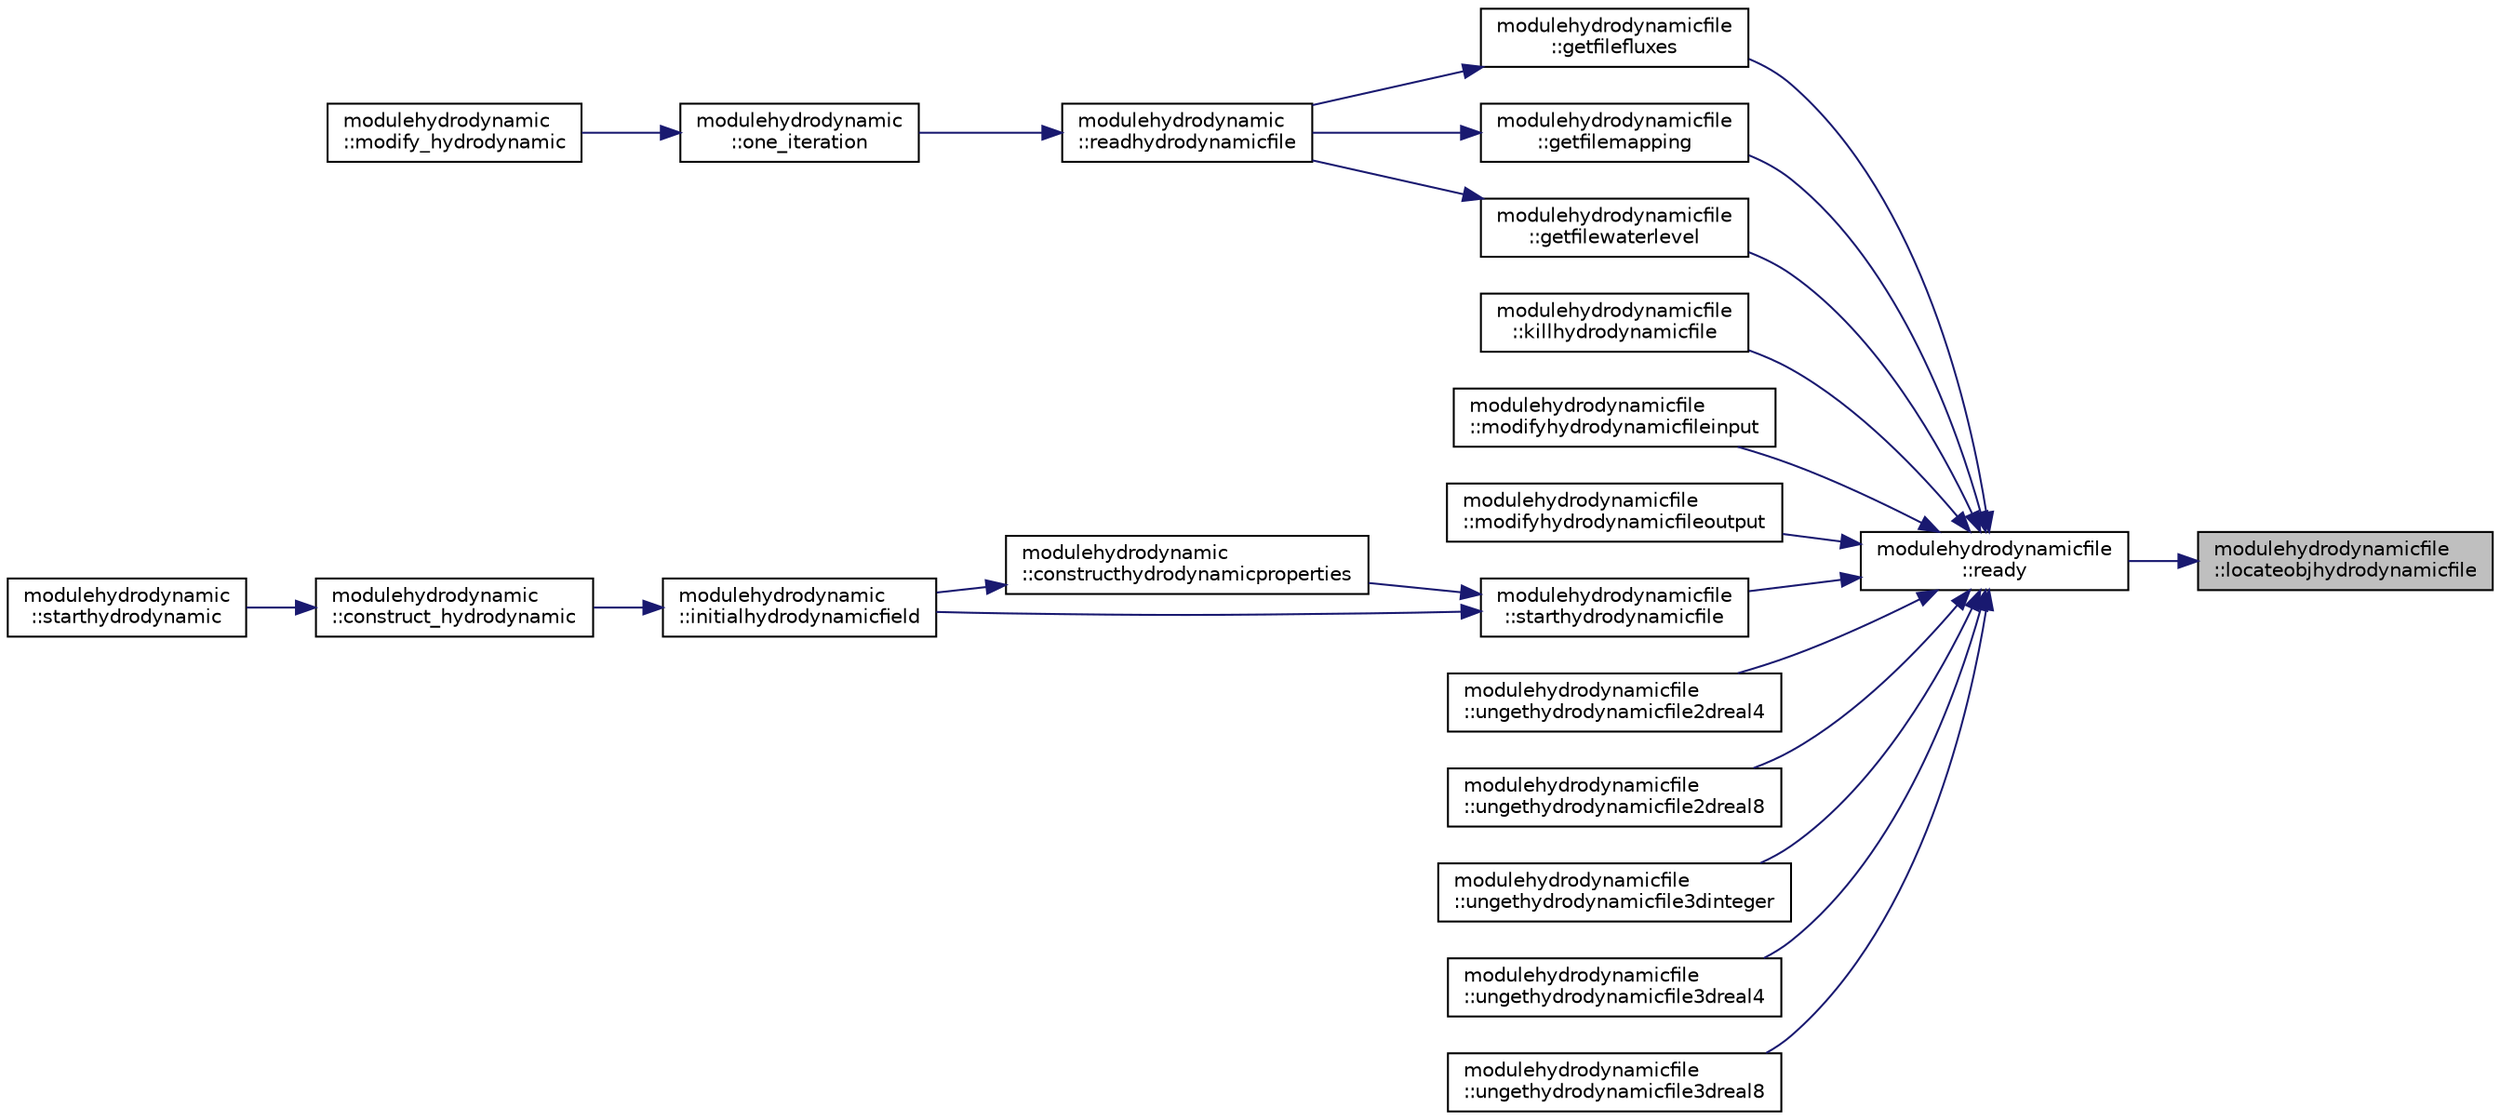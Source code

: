 digraph "modulehydrodynamicfile::locateobjhydrodynamicfile"
{
 // LATEX_PDF_SIZE
  edge [fontname="Helvetica",fontsize="10",labelfontname="Helvetica",labelfontsize="10"];
  node [fontname="Helvetica",fontsize="10",shape=record];
  rankdir="RL";
  Node1 [label="modulehydrodynamicfile\l::locateobjhydrodynamicfile",height=0.2,width=0.4,color="black", fillcolor="grey75", style="filled", fontcolor="black",tooltip=" "];
  Node1 -> Node2 [dir="back",color="midnightblue",fontsize="10",style="solid"];
  Node2 [label="modulehydrodynamicfile\l::ready",height=0.2,width=0.4,color="black", fillcolor="white", style="filled",URL="$namespacemodulehydrodynamicfile.html#ab74a3df233aec6594db3ce069b1a2c25",tooltip=" "];
  Node2 -> Node3 [dir="back",color="midnightblue",fontsize="10",style="solid"];
  Node3 [label="modulehydrodynamicfile\l::getfilefluxes",height=0.2,width=0.4,color="black", fillcolor="white", style="filled",URL="$namespacemodulehydrodynamicfile.html#a59c8f54e1b85d7dc3765167672866ffb",tooltip=" "];
  Node3 -> Node4 [dir="back",color="midnightblue",fontsize="10",style="solid"];
  Node4 [label="modulehydrodynamic\l::readhydrodynamicfile",height=0.2,width=0.4,color="black", fillcolor="white", style="filled",URL="$namespacemodulehydrodynamic.html#a2b422929c9c1ce1f75858893e788082f",tooltip=" "];
  Node4 -> Node5 [dir="back",color="midnightblue",fontsize="10",style="solid"];
  Node5 [label="modulehydrodynamic\l::one_iteration",height=0.2,width=0.4,color="black", fillcolor="white", style="filled",URL="$namespacemodulehydrodynamic.html#a054b8ffaff698f4cc430c2f7f0bc0da9",tooltip=" "];
  Node5 -> Node6 [dir="back",color="midnightblue",fontsize="10",style="solid"];
  Node6 [label="modulehydrodynamic\l::modify_hydrodynamic",height=0.2,width=0.4,color="black", fillcolor="white", style="filled",URL="$namespacemodulehydrodynamic.html#a54656696e009a87a266514744beb5baa",tooltip=" "];
  Node2 -> Node7 [dir="back",color="midnightblue",fontsize="10",style="solid"];
  Node7 [label="modulehydrodynamicfile\l::getfilemapping",height=0.2,width=0.4,color="black", fillcolor="white", style="filled",URL="$namespacemodulehydrodynamicfile.html#a9b237b5496d01afbf9b2c35f1ed0745c",tooltip=" "];
  Node7 -> Node4 [dir="back",color="midnightblue",fontsize="10",style="solid"];
  Node2 -> Node8 [dir="back",color="midnightblue",fontsize="10",style="solid"];
  Node8 [label="modulehydrodynamicfile\l::getfilewaterlevel",height=0.2,width=0.4,color="black", fillcolor="white", style="filled",URL="$namespacemodulehydrodynamicfile.html#af996537253af14e50e63530e5814f6bb",tooltip=" "];
  Node8 -> Node4 [dir="back",color="midnightblue",fontsize="10",style="solid"];
  Node2 -> Node9 [dir="back",color="midnightblue",fontsize="10",style="solid"];
  Node9 [label="modulehydrodynamicfile\l::killhydrodynamicfile",height=0.2,width=0.4,color="black", fillcolor="white", style="filled",URL="$namespacemodulehydrodynamicfile.html#a88c5ccf3cef06396cacc97101de6b5ab",tooltip=" "];
  Node2 -> Node10 [dir="back",color="midnightblue",fontsize="10",style="solid"];
  Node10 [label="modulehydrodynamicfile\l::modifyhydrodynamicfileinput",height=0.2,width=0.4,color="black", fillcolor="white", style="filled",URL="$namespacemodulehydrodynamicfile.html#a78cdd03605613d9ae76372179d4bb493",tooltip=" "];
  Node2 -> Node11 [dir="back",color="midnightblue",fontsize="10",style="solid"];
  Node11 [label="modulehydrodynamicfile\l::modifyhydrodynamicfileoutput",height=0.2,width=0.4,color="black", fillcolor="white", style="filled",URL="$namespacemodulehydrodynamicfile.html#ab3996472f919cd0d5d57190aa0fca63e",tooltip=" "];
  Node2 -> Node12 [dir="back",color="midnightblue",fontsize="10",style="solid"];
  Node12 [label="modulehydrodynamicfile\l::starthydrodynamicfile",height=0.2,width=0.4,color="black", fillcolor="white", style="filled",URL="$namespacemodulehydrodynamicfile.html#afa04d9ff5074b735139f9addb9b466d7",tooltip=" "];
  Node12 -> Node13 [dir="back",color="midnightblue",fontsize="10",style="solid"];
  Node13 [label="modulehydrodynamic\l::constructhydrodynamicproperties",height=0.2,width=0.4,color="black", fillcolor="white", style="filled",URL="$namespacemodulehydrodynamic.html#af871717e205963c29069ba0ee23cd512",tooltip=" "];
  Node13 -> Node14 [dir="back",color="midnightblue",fontsize="10",style="solid"];
  Node14 [label="modulehydrodynamic\l::initialhydrodynamicfield",height=0.2,width=0.4,color="black", fillcolor="white", style="filled",URL="$namespacemodulehydrodynamic.html#a4627a0c2583b12e5490b0ddf81573972",tooltip=" "];
  Node14 -> Node15 [dir="back",color="midnightblue",fontsize="10",style="solid"];
  Node15 [label="modulehydrodynamic\l::construct_hydrodynamic",height=0.2,width=0.4,color="black", fillcolor="white", style="filled",URL="$namespacemodulehydrodynamic.html#a71f29b5c93f202c8e783ecb892b1b497",tooltip=" "];
  Node15 -> Node16 [dir="back",color="midnightblue",fontsize="10",style="solid"];
  Node16 [label="modulehydrodynamic\l::starthydrodynamic",height=0.2,width=0.4,color="black", fillcolor="white", style="filled",URL="$namespacemodulehydrodynamic.html#aa7fce185f2ed7a388275da8a22d7d150",tooltip=" "];
  Node12 -> Node14 [dir="back",color="midnightblue",fontsize="10",style="solid"];
  Node2 -> Node17 [dir="back",color="midnightblue",fontsize="10",style="solid"];
  Node17 [label="modulehydrodynamicfile\l::ungethydrodynamicfile2dreal4",height=0.2,width=0.4,color="black", fillcolor="white", style="filled",URL="$namespacemodulehydrodynamicfile.html#a7f6d7c818b2355e29070b78957b71133",tooltip=" "];
  Node2 -> Node18 [dir="back",color="midnightblue",fontsize="10",style="solid"];
  Node18 [label="modulehydrodynamicfile\l::ungethydrodynamicfile2dreal8",height=0.2,width=0.4,color="black", fillcolor="white", style="filled",URL="$namespacemodulehydrodynamicfile.html#a419f36beda63ccf38170844806ddd74c",tooltip=" "];
  Node2 -> Node19 [dir="back",color="midnightblue",fontsize="10",style="solid"];
  Node19 [label="modulehydrodynamicfile\l::ungethydrodynamicfile3dinteger",height=0.2,width=0.4,color="black", fillcolor="white", style="filled",URL="$namespacemodulehydrodynamicfile.html#ac5cff7872d6994174eb551c203e0e56a",tooltip=" "];
  Node2 -> Node20 [dir="back",color="midnightblue",fontsize="10",style="solid"];
  Node20 [label="modulehydrodynamicfile\l::ungethydrodynamicfile3dreal4",height=0.2,width=0.4,color="black", fillcolor="white", style="filled",URL="$namespacemodulehydrodynamicfile.html#a56a478bf1d00b0e9a1ea2795005d1b01",tooltip=" "];
  Node2 -> Node21 [dir="back",color="midnightblue",fontsize="10",style="solid"];
  Node21 [label="modulehydrodynamicfile\l::ungethydrodynamicfile3dreal8",height=0.2,width=0.4,color="black", fillcolor="white", style="filled",URL="$namespacemodulehydrodynamicfile.html#ac34af87bc19882352d63287997429ba6",tooltip=" "];
}
